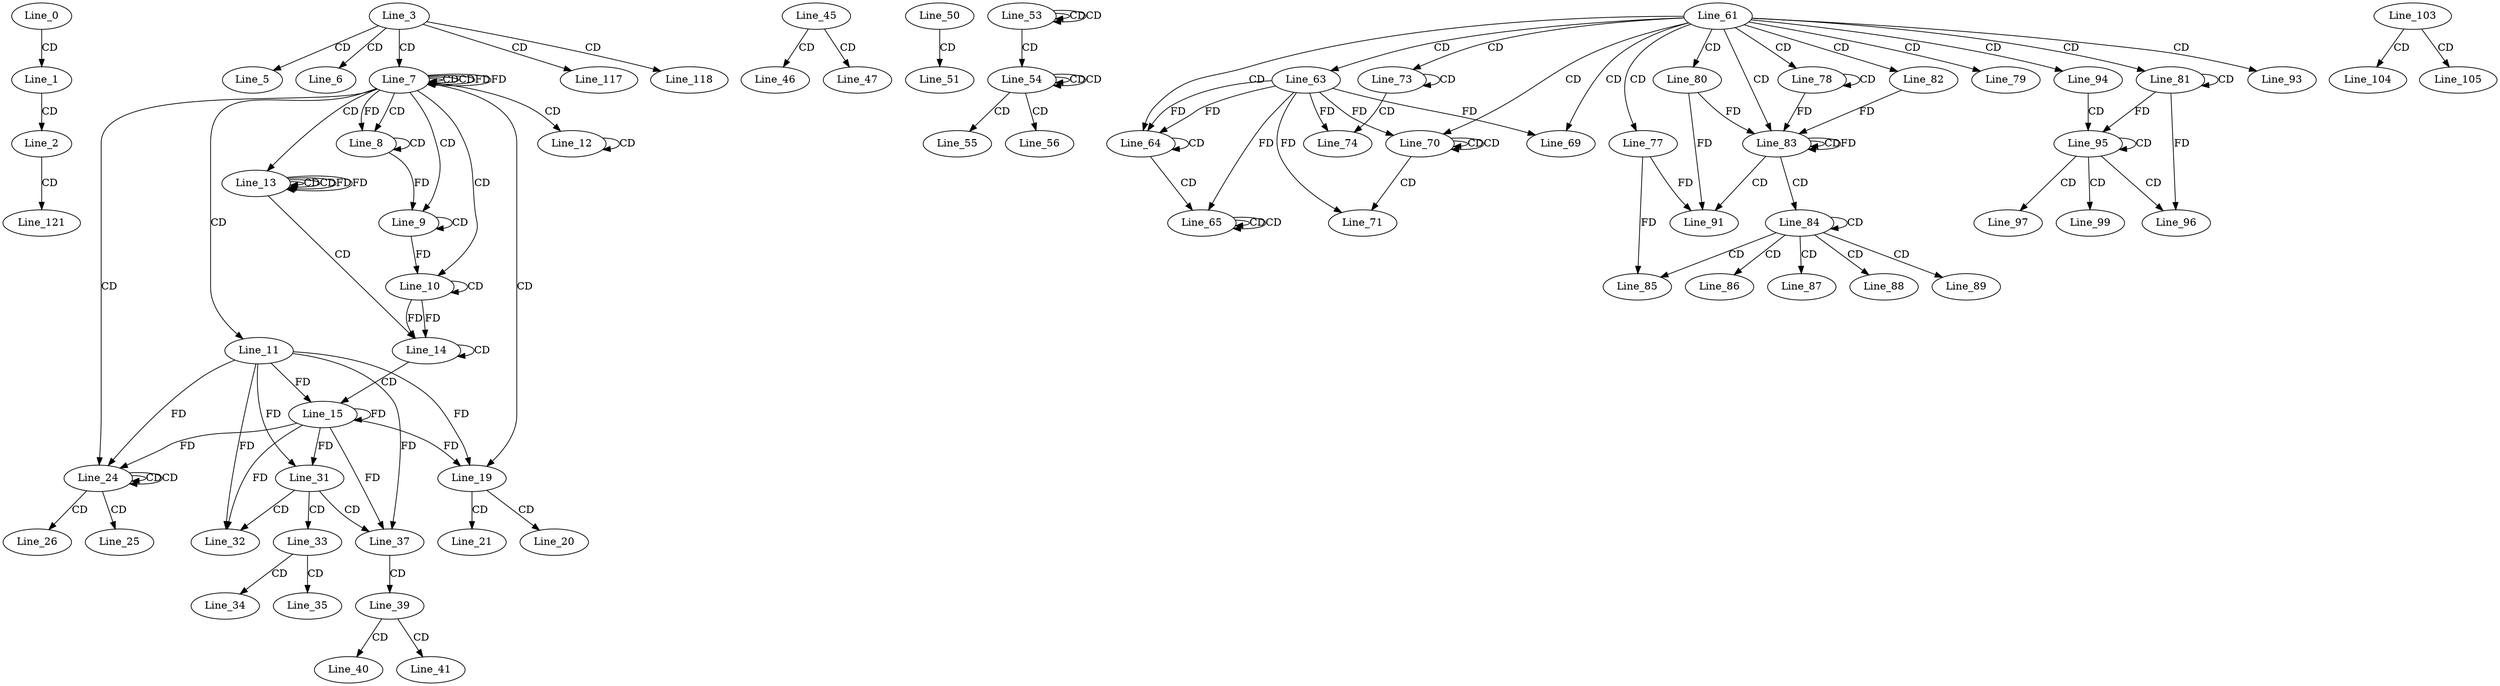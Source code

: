 digraph G {
  Line_0;
  Line_1;
  Line_2;
  Line_3;
  Line_5;
  Line_6;
  Line_7;
  Line_7;
  Line_7;
  Line_7;
  Line_8;
  Line_8;
  Line_9;
  Line_9;
  Line_10;
  Line_10;
  Line_10;
  Line_10;
  Line_11;
  Line_12;
  Line_12;
  Line_13;
  Line_13;
  Line_13;
  Line_14;
  Line_14;
  Line_15;
  Line_19;
  Line_20;
  Line_21;
  Line_24;
  Line_24;
  Line_24;
  Line_25;
  Line_26;
  Line_31;
  Line_31;
  Line_32;
  Line_33;
  Line_34;
  Line_35;
  Line_37;
  Line_37;
  Line_39;
  Line_40;
  Line_41;
  Line_45;
  Line_46;
  Line_47;
  Line_50;
  Line_51;
  Line_53;
  Line_53;
  Line_53;
  Line_54;
  Line_54;
  Line_54;
  Line_55;
  Line_56;
  Line_61;
  Line_63;
  Line_64;
  Line_64;
  Line_65;
  Line_65;
  Line_65;
  Line_69;
  Line_69;
  Line_70;
  Line_70;
  Line_70;
  Line_70;
  Line_71;
  Line_71;
  Line_73;
  Line_73;
  Line_74;
  Line_77;
  Line_78;
  Line_78;
  Line_79;
  Line_80;
  Line_81;
  Line_81;
  Line_82;
  Line_83;
  Line_83;
  Line_83;
  Line_84;
  Line_84;
  Line_85;
  Line_86;
  Line_87;
  Line_88;
  Line_89;
  Line_91;
  Line_93;
  Line_94;
  Line_95;
  Line_95;
  Line_95;
  Line_96;
  Line_96;
  Line_97;
  Line_99;
  Line_103;
  Line_104;
  Line_105;
  Line_117;
  Line_118;
  Line_121;
  Line_0 -> Line_1 [ label="CD" ];
  Line_1 -> Line_2 [ label="CD" ];
  Line_3 -> Line_5 [ label="CD" ];
  Line_3 -> Line_6 [ label="CD" ];
  Line_3 -> Line_7 [ label="CD" ];
  Line_7 -> Line_7 [ label="CD" ];
  Line_7 -> Line_7 [ label="CD" ];
  Line_7 -> Line_7 [ label="FD" ];
  Line_7 -> Line_8 [ label="CD" ];
  Line_8 -> Line_8 [ label="CD" ];
  Line_7 -> Line_8 [ label="FD" ];
  Line_7 -> Line_9 [ label="CD" ];
  Line_9 -> Line_9 [ label="CD" ];
  Line_8 -> Line_9 [ label="FD" ];
  Line_7 -> Line_10 [ label="CD" ];
  Line_10 -> Line_10 [ label="CD" ];
  Line_9 -> Line_10 [ label="FD" ];
  Line_7 -> Line_11 [ label="CD" ];
  Line_7 -> Line_12 [ label="CD" ];
  Line_12 -> Line_12 [ label="CD" ];
  Line_7 -> Line_13 [ label="CD" ];
  Line_13 -> Line_13 [ label="CD" ];
  Line_13 -> Line_13 [ label="CD" ];
  Line_13 -> Line_13 [ label="FD" ];
  Line_13 -> Line_14 [ label="CD" ];
  Line_10 -> Line_14 [ label="FD" ];
  Line_14 -> Line_14 [ label="CD" ];
  Line_10 -> Line_14 [ label="FD" ];
  Line_14 -> Line_15 [ label="CD" ];
  Line_15 -> Line_15 [ label="FD" ];
  Line_11 -> Line_15 [ label="FD" ];
  Line_7 -> Line_19 [ label="CD" ];
  Line_15 -> Line_19 [ label="FD" ];
  Line_11 -> Line_19 [ label="FD" ];
  Line_19 -> Line_20 [ label="CD" ];
  Line_19 -> Line_21 [ label="CD" ];
  Line_7 -> Line_24 [ label="CD" ];
  Line_24 -> Line_24 [ label="CD" ];
  Line_24 -> Line_24 [ label="CD" ];
  Line_15 -> Line_24 [ label="FD" ];
  Line_11 -> Line_24 [ label="FD" ];
  Line_24 -> Line_25 [ label="CD" ];
  Line_24 -> Line_26 [ label="CD" ];
  Line_15 -> Line_31 [ label="FD" ];
  Line_11 -> Line_31 [ label="FD" ];
  Line_31 -> Line_32 [ label="CD" ];
  Line_15 -> Line_32 [ label="FD" ];
  Line_11 -> Line_32 [ label="FD" ];
  Line_31 -> Line_33 [ label="CD" ];
  Line_33 -> Line_34 [ label="CD" ];
  Line_33 -> Line_35 [ label="CD" ];
  Line_31 -> Line_37 [ label="CD" ];
  Line_15 -> Line_37 [ label="FD" ];
  Line_11 -> Line_37 [ label="FD" ];
  Line_37 -> Line_39 [ label="CD" ];
  Line_39 -> Line_40 [ label="CD" ];
  Line_39 -> Line_41 [ label="CD" ];
  Line_45 -> Line_46 [ label="CD" ];
  Line_45 -> Line_47 [ label="CD" ];
  Line_50 -> Line_51 [ label="CD" ];
  Line_53 -> Line_53 [ label="CD" ];
  Line_53 -> Line_53 [ label="CD" ];
  Line_53 -> Line_54 [ label="CD" ];
  Line_54 -> Line_54 [ label="CD" ];
  Line_54 -> Line_54 [ label="CD" ];
  Line_54 -> Line_55 [ label="CD" ];
  Line_54 -> Line_56 [ label="CD" ];
  Line_61 -> Line_63 [ label="CD" ];
  Line_61 -> Line_64 [ label="CD" ];
  Line_63 -> Line_64 [ label="FD" ];
  Line_64 -> Line_64 [ label="CD" ];
  Line_63 -> Line_64 [ label="FD" ];
  Line_64 -> Line_65 [ label="CD" ];
  Line_65 -> Line_65 [ label="CD" ];
  Line_65 -> Line_65 [ label="CD" ];
  Line_63 -> Line_65 [ label="FD" ];
  Line_61 -> Line_69 [ label="CD" ];
  Line_63 -> Line_69 [ label="FD" ];
  Line_61 -> Line_70 [ label="CD" ];
  Line_70 -> Line_70 [ label="CD" ];
  Line_70 -> Line_70 [ label="CD" ];
  Line_63 -> Line_70 [ label="FD" ];
  Line_70 -> Line_71 [ label="CD" ];
  Line_63 -> Line_71 [ label="FD" ];
  Line_61 -> Line_73 [ label="CD" ];
  Line_73 -> Line_73 [ label="CD" ];
  Line_73 -> Line_74 [ label="CD" ];
  Line_63 -> Line_74 [ label="FD" ];
  Line_61 -> Line_77 [ label="CD" ];
  Line_61 -> Line_78 [ label="CD" ];
  Line_78 -> Line_78 [ label="CD" ];
  Line_61 -> Line_79 [ label="CD" ];
  Line_61 -> Line_80 [ label="CD" ];
  Line_61 -> Line_81 [ label="CD" ];
  Line_81 -> Line_81 [ label="CD" ];
  Line_61 -> Line_82 [ label="CD" ];
  Line_61 -> Line_83 [ label="CD" ];
  Line_83 -> Line_83 [ label="CD" ];
  Line_83 -> Line_83 [ label="FD" ];
  Line_78 -> Line_83 [ label="FD" ];
  Line_82 -> Line_83 [ label="FD" ];
  Line_80 -> Line_83 [ label="FD" ];
  Line_83 -> Line_84 [ label="CD" ];
  Line_84 -> Line_84 [ label="CD" ];
  Line_84 -> Line_85 [ label="CD" ];
  Line_77 -> Line_85 [ label="FD" ];
  Line_84 -> Line_86 [ label="CD" ];
  Line_84 -> Line_87 [ label="CD" ];
  Line_84 -> Line_88 [ label="CD" ];
  Line_84 -> Line_89 [ label="CD" ];
  Line_83 -> Line_91 [ label="CD" ];
  Line_77 -> Line_91 [ label="FD" ];
  Line_80 -> Line_91 [ label="FD" ];
  Line_61 -> Line_93 [ label="CD" ];
  Line_61 -> Line_94 [ label="CD" ];
  Line_94 -> Line_95 [ label="CD" ];
  Line_95 -> Line_95 [ label="CD" ];
  Line_81 -> Line_95 [ label="FD" ];
  Line_95 -> Line_96 [ label="CD" ];
  Line_81 -> Line_96 [ label="FD" ];
  Line_95 -> Line_97 [ label="CD" ];
  Line_95 -> Line_99 [ label="CD" ];
  Line_103 -> Line_104 [ label="CD" ];
  Line_103 -> Line_105 [ label="CD" ];
  Line_3 -> Line_117 [ label="CD" ];
  Line_3 -> Line_118 [ label="CD" ];
  Line_2 -> Line_121 [ label="CD" ];
  Line_7 -> Line_7 [ label="FD" ];
  Line_13 -> Line_13 [ label="FD" ];
}
